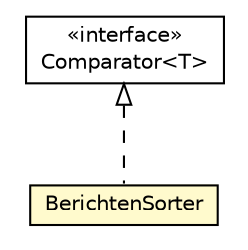 #!/usr/local/bin/dot
#
# Class diagram 
# Generated by UMLGraph version R5_6-24-gf6e263 (http://www.umlgraph.org/)
#

digraph G {
	edge [fontname="Helvetica",fontsize=10,labelfontname="Helvetica",labelfontsize=10];
	node [fontname="Helvetica",fontsize=10,shape=plaintext];
	nodesep=0.25;
	ranksep=0.5;
	// nl.b3p.brmo.loader.entity.BerichtenSorter
	c921 [label=<<table title="nl.b3p.brmo.loader.entity.BerichtenSorter" border="0" cellborder="1" cellspacing="0" cellpadding="2" port="p" bgcolor="lemonChiffon" href="./BerichtenSorter.html">
		<tr><td><table border="0" cellspacing="0" cellpadding="1">
<tr><td align="center" balign="center"> BerichtenSorter </td></tr>
		</table></td></tr>
		</table>>, URL="./BerichtenSorter.html", fontname="Helvetica", fontcolor="black", fontsize=10.0];
	//nl.b3p.brmo.loader.entity.BerichtenSorter implements java.util.Comparator<T>
	c934:p -> c921:p [dir=back,arrowtail=empty,style=dashed];
	// java.util.Comparator<T>
	c934 [label=<<table title="java.util.Comparator" border="0" cellborder="1" cellspacing="0" cellpadding="2" port="p">
		<tr><td><table border="0" cellspacing="0" cellpadding="1">
<tr><td align="center" balign="center"> &#171;interface&#187; </td></tr>
<tr><td align="center" balign="center"> Comparator&lt;T&gt; </td></tr>
		</table></td></tr>
		</table>>, URL="null", fontname="Helvetica", fontcolor="black", fontsize=10.0];
}

